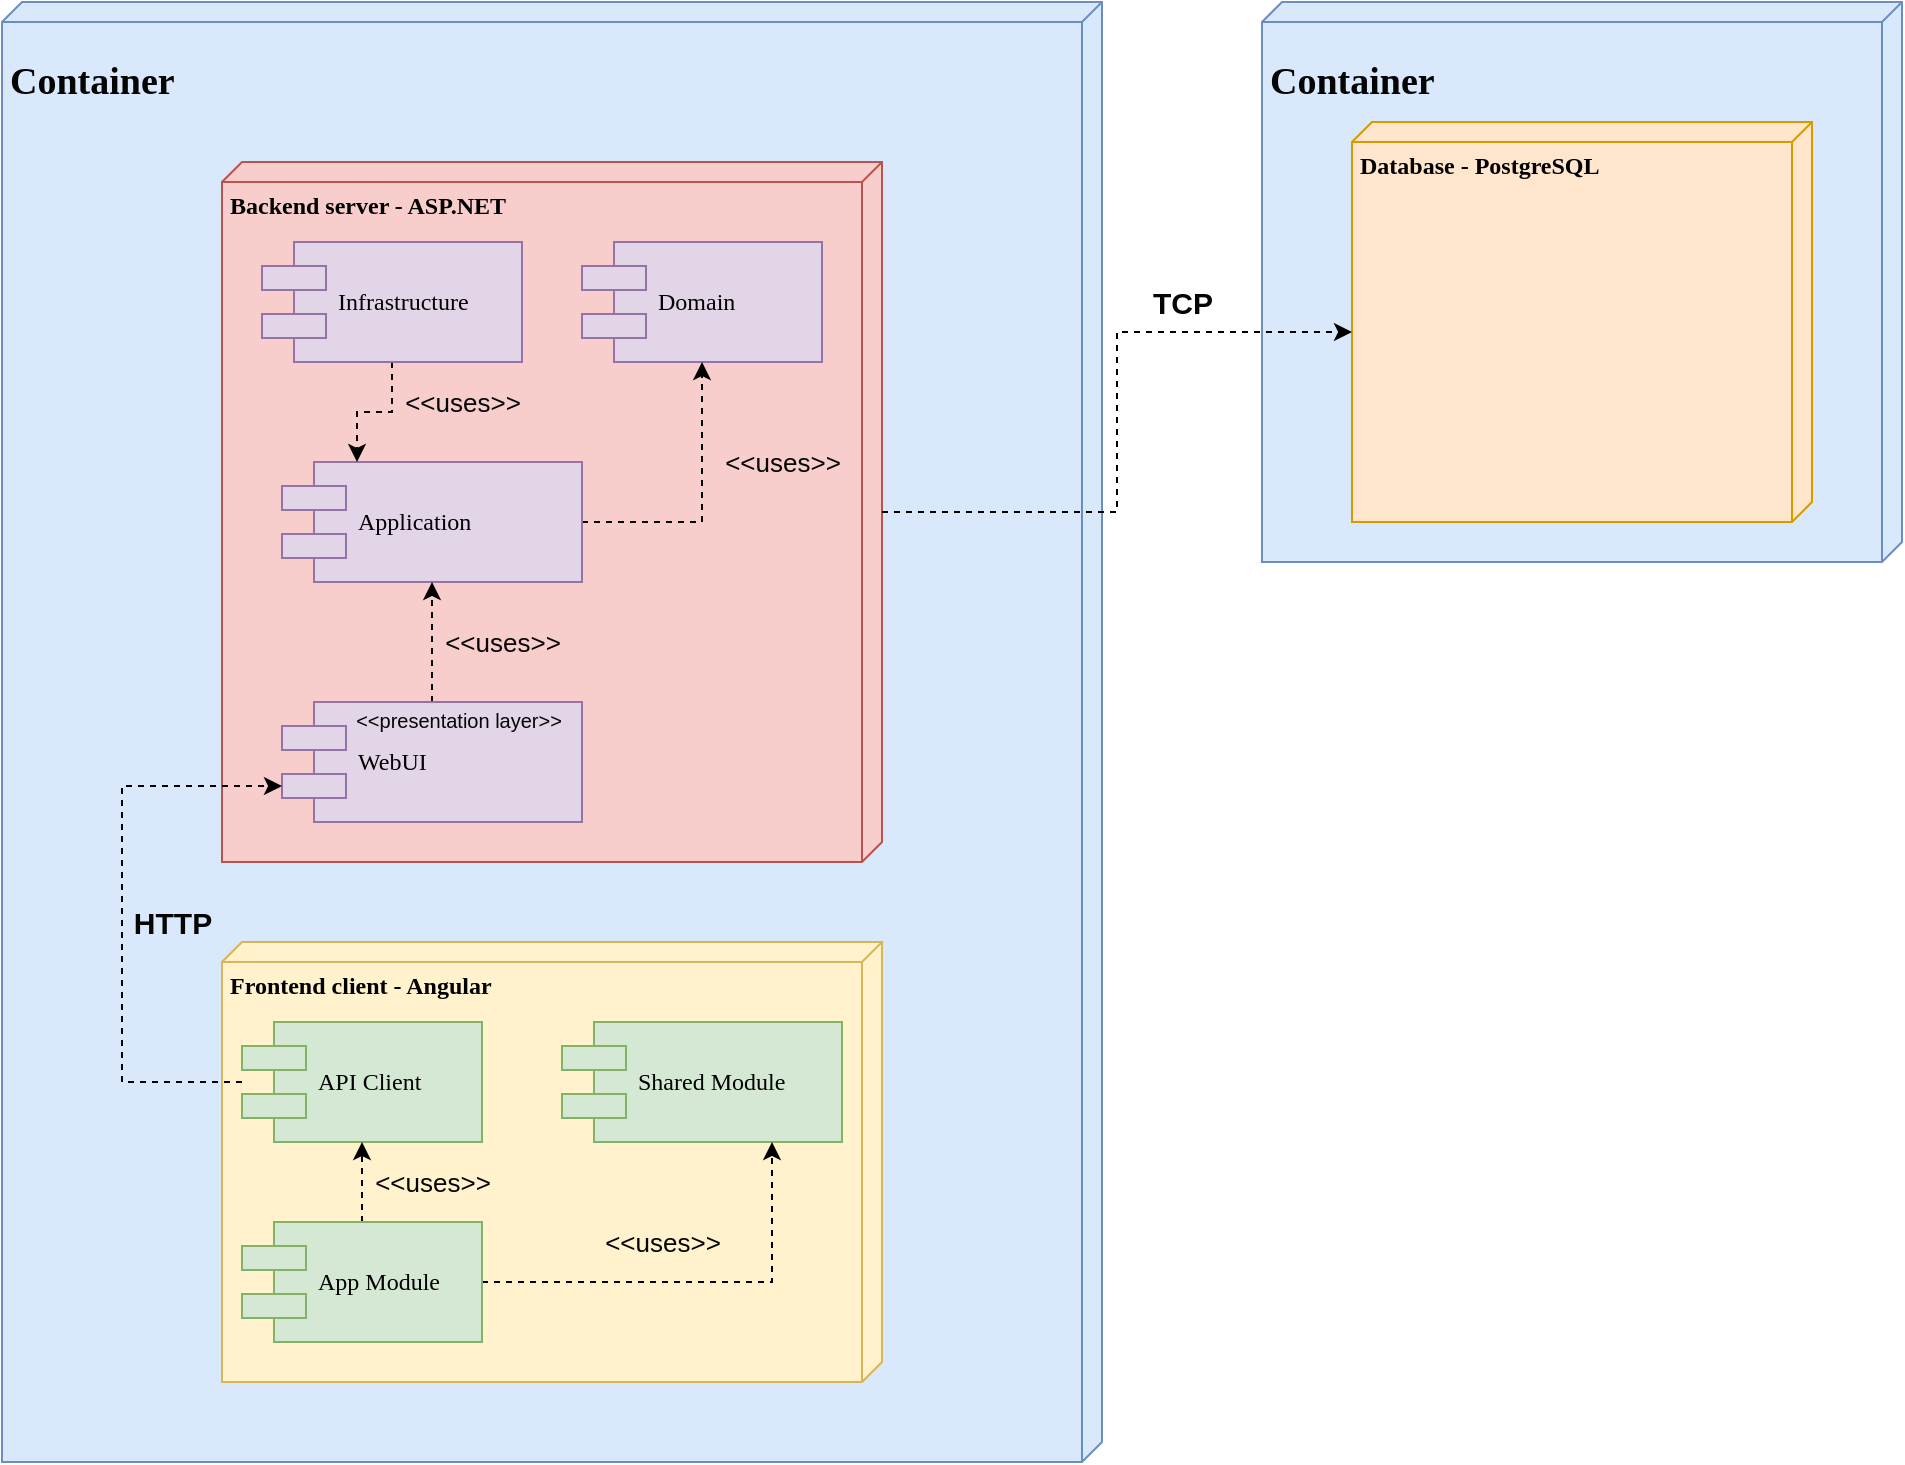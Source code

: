 <mxfile version="16.2.7" type="device"><diagram name="Page-1" id="5f0bae14-7c28-e335-631c-24af17079c00"><mxGraphModel dx="1381" dy="764" grid="1" gridSize="10" guides="1" tooltips="1" connect="1" arrows="1" fold="1" page="1" pageScale="1" pageWidth="1100" pageHeight="850" background="none" math="0" shadow="0"><root><mxCell id="0"/><mxCell id="1" parent="0"/><mxCell id="39150e848f15840c-1" value="&lt;h3&gt;&lt;font color=&quot;#050505&quot; style=&quot;font-size: 19px&quot;&gt;Container&lt;/font&gt;&lt;/h3&gt;" style="verticalAlign=top;align=left;spacingTop=8;spacingLeft=2;spacingRight=12;shape=cube;size=10;direction=south;fontStyle=0;html=1;rounded=0;shadow=0;comic=0;labelBackgroundColor=none;strokeWidth=1;fontFamily=Verdana;fontSize=12;fillColor=#dae8fc;strokeColor=#6c8ebf;labelPosition=center;verticalLabelPosition=middle;" parent="1" vertex="1"><mxGeometry x="80" y="70" width="550" height="730" as="geometry"/></mxCell><mxCell id="W4vTn0pE7cPRiIS_NLfK-3" value="Frontend client - Angular" style="verticalAlign=top;align=left;spacingTop=8;spacingLeft=2;spacingRight=12;shape=cube;size=10;direction=south;fontStyle=1;html=1;rounded=0;shadow=0;comic=0;labelBackgroundColor=none;strokeWidth=1;fontFamily=Verdana;fontSize=12;fillColor=#fff2cc;strokeColor=#d6b656;" vertex="1" parent="1"><mxGeometry x="190" y="540" width="330" height="220" as="geometry"/></mxCell><mxCell id="W4vTn0pE7cPRiIS_NLfK-4" value="API Client" style="shape=component;align=left;spacingLeft=36;rounded=0;shadow=0;comic=0;labelBackgroundColor=none;strokeWidth=1;fontFamily=Verdana;fontSize=12;html=1;fillColor=#d5e8d4;strokeColor=#82b366;" vertex="1" parent="1"><mxGeometry x="200" y="580" width="120" height="60" as="geometry"/></mxCell><mxCell id="W4vTn0pE7cPRiIS_NLfK-12" value="Backend server - ASP.NET" style="verticalAlign=top;align=left;spacingTop=8;spacingLeft=2;spacingRight=12;shape=cube;size=10;direction=south;fontStyle=1;html=1;rounded=0;shadow=0;comic=0;labelBackgroundColor=none;strokeWidth=1;fontFamily=Verdana;fontSize=12;fillColor=#f8cecc;strokeColor=#b85450;" vertex="1" parent="1"><mxGeometry x="190" y="150" width="330" height="350" as="geometry"/></mxCell><mxCell id="39150e848f15840c-5" value="Domain" style="shape=component;align=left;spacingLeft=36;rounded=0;shadow=0;comic=0;labelBackgroundColor=none;strokeWidth=1;fontFamily=Verdana;fontSize=12;html=1;fillColor=#e1d5e7;strokeColor=#9673a6;" parent="1" vertex="1"><mxGeometry x="370" y="190" width="120" height="60" as="geometry"/></mxCell><mxCell id="W4vTn0pE7cPRiIS_NLfK-14" value="&lt;h3&gt;&lt;font color=&quot;#050505&quot; style=&quot;font-size: 19px&quot;&gt;Container&lt;/font&gt;&lt;/h3&gt;" style="verticalAlign=top;align=left;spacingTop=8;spacingLeft=2;spacingRight=12;shape=cube;size=10;direction=south;fontStyle=0;html=1;rounded=0;shadow=0;comic=0;labelBackgroundColor=none;strokeWidth=1;fontFamily=Verdana;fontSize=12;fillColor=#dae8fc;strokeColor=#6c8ebf;labelPosition=center;verticalLabelPosition=middle;" vertex="1" parent="1"><mxGeometry x="710" y="70" width="320" height="280" as="geometry"/></mxCell><mxCell id="W4vTn0pE7cPRiIS_NLfK-13" value="&lt;b&gt;Database - PostgreSQL&lt;/b&gt;" style="verticalAlign=top;align=left;spacingTop=8;spacingLeft=2;spacingRight=12;shape=cube;size=10;direction=south;fontStyle=0;html=1;rounded=0;shadow=0;comic=0;labelBackgroundColor=none;strokeWidth=1;fontFamily=Verdana;fontSize=12;fillColor=#ffe6cc;strokeColor=#d79b00;" vertex="1" parent="1"><mxGeometry x="755" y="130" width="230" height="200" as="geometry"/></mxCell><mxCell id="W4vTn0pE7cPRiIS_NLfK-22" style="edgeStyle=orthogonalEdgeStyle;rounded=0;orthogonalLoop=1;jettySize=auto;html=1;exitX=1;exitY=0.5;exitDx=0;exitDy=0;entryX=0.5;entryY=1;entryDx=0;entryDy=0;dashed=1;fontSize=19;fontColor=#050505;" edge="1" parent="1" source="W4vTn0pE7cPRiIS_NLfK-17" target="39150e848f15840c-5"><mxGeometry relative="1" as="geometry"><Array as="points"><mxPoint x="430" y="330"/></Array></mxGeometry></mxCell><mxCell id="W4vTn0pE7cPRiIS_NLfK-23" value="&amp;lt;&amp;lt;uses&amp;gt;&amp;gt;" style="edgeLabel;html=1;align=center;verticalAlign=middle;resizable=0;points=[];fontSize=13;fontColor=#050505;labelBackgroundColor=#F8CECC;" vertex="1" connectable="0" parent="W4vTn0pE7cPRiIS_NLfK-22"><mxGeometry x="-0.259" y="-1" relative="1" as="geometry"><mxPoint x="48" y="-31" as="offset"/></mxGeometry></mxCell><mxCell id="W4vTn0pE7cPRiIS_NLfK-17" value="Application" style="shape=component;align=left;spacingLeft=36;rounded=0;shadow=0;comic=0;labelBackgroundColor=none;strokeWidth=1;fontFamily=Verdana;fontSize=12;html=1;fillColor=#e1d5e7;strokeColor=#9673a6;" vertex="1" parent="1"><mxGeometry x="220" y="300" width="150" height="60" as="geometry"/></mxCell><mxCell id="W4vTn0pE7cPRiIS_NLfK-21" style="edgeStyle=orthogonalEdgeStyle;rounded=0;orthogonalLoop=1;jettySize=auto;html=1;exitX=0.5;exitY=1;exitDx=0;exitDy=0;entryX=0.25;entryY=0;entryDx=0;entryDy=0;dashed=1;fontSize=19;fontColor=#050505;" edge="1" parent="1" source="W4vTn0pE7cPRiIS_NLfK-18" target="W4vTn0pE7cPRiIS_NLfK-17"><mxGeometry relative="1" as="geometry"/></mxCell><mxCell id="W4vTn0pE7cPRiIS_NLfK-18" value="Infrastructure&lt;br&gt;" style="shape=component;align=left;spacingLeft=36;rounded=0;shadow=0;comic=0;labelBackgroundColor=none;strokeWidth=1;fontFamily=Verdana;fontSize=12;html=1;fillColor=#e1d5e7;strokeColor=#9673a6;" vertex="1" parent="1"><mxGeometry x="210" y="190" width="130" height="60" as="geometry"/></mxCell><mxCell id="W4vTn0pE7cPRiIS_NLfK-20" style="edgeStyle=orthogonalEdgeStyle;rounded=0;orthogonalLoop=1;jettySize=auto;html=1;entryX=0.5;entryY=1;entryDx=0;entryDy=0;fontSize=19;fontColor=#050505;dashed=1;" edge="1" parent="1" source="W4vTn0pE7cPRiIS_NLfK-19" target="W4vTn0pE7cPRiIS_NLfK-17"><mxGeometry relative="1" as="geometry"/></mxCell><mxCell id="W4vTn0pE7cPRiIS_NLfK-19" value="WebUI" style="shape=component;align=left;spacingLeft=36;rounded=0;shadow=0;comic=0;labelBackgroundColor=none;strokeWidth=1;fontFamily=Verdana;fontSize=12;html=1;fillColor=#e1d5e7;strokeColor=#9673a6;" vertex="1" parent="1"><mxGeometry x="220" y="420" width="150" height="60" as="geometry"/></mxCell><mxCell id="W4vTn0pE7cPRiIS_NLfK-24" value="&amp;lt;&amp;lt;uses&amp;gt;&amp;gt;" style="edgeLabel;html=1;align=center;verticalAlign=middle;resizable=0;points=[];fontSize=13;fontColor=#050505;labelBackgroundColor=#F8CECC;" vertex="1" connectable="0" parent="1"><mxGeometry x="310" y="270" as="geometry"/></mxCell><mxCell id="W4vTn0pE7cPRiIS_NLfK-26" value="&amp;lt;&amp;lt;uses&amp;gt;&amp;gt;" style="edgeLabel;html=1;align=center;verticalAlign=middle;resizable=0;points=[];fontSize=13;fontColor=#050505;labelBackgroundColor=#F8CECC;" vertex="1" connectable="0" parent="1"><mxGeometry x="330" y="390" as="geometry"/></mxCell><mxCell id="W4vTn0pE7cPRiIS_NLfK-27" value="&amp;lt;&amp;lt;presentation layer&amp;gt;&amp;gt;" style="edgeLabel;html=1;align=center;verticalAlign=middle;resizable=0;points=[];fontSize=10;fontColor=#050505;labelBackgroundColor=#E1D5E7;" vertex="1" connectable="0" parent="1"><mxGeometry x="340" y="435" as="geometry"><mxPoint x="-32" y="-6" as="offset"/></mxGeometry></mxCell><mxCell id="W4vTn0pE7cPRiIS_NLfK-28" style="edgeStyle=orthogonalEdgeStyle;rounded=0;orthogonalLoop=1;jettySize=auto;html=1;entryX=0;entryY=0;entryDx=105;entryDy=230;entryPerimeter=0;dashed=1;fontSize=10;fontColor=#050505;" edge="1" parent="1" source="W4vTn0pE7cPRiIS_NLfK-12" target="W4vTn0pE7cPRiIS_NLfK-13"><mxGeometry relative="1" as="geometry"/></mxCell><mxCell id="W4vTn0pE7cPRiIS_NLfK-29" value="&lt;font size=&quot;1&quot;&gt;&lt;b style=&quot;font-size: 15px&quot;&gt;TCP&lt;/b&gt;&lt;/font&gt;" style="edgeLabel;html=1;align=center;verticalAlign=middle;resizable=0;points=[];fontSize=12;fontColor=#050505;" vertex="1" connectable="0" parent="W4vTn0pE7cPRiIS_NLfK-28"><mxGeometry x="0.545" y="2" relative="1" as="geometry"><mxPoint x="-11" y="-13" as="offset"/></mxGeometry></mxCell><mxCell id="W4vTn0pE7cPRiIS_NLfK-30" value="Shared Module" style="shape=component;align=left;spacingLeft=36;rounded=0;shadow=0;comic=0;labelBackgroundColor=none;strokeWidth=1;fontFamily=Verdana;fontSize=12;html=1;fillColor=#d5e8d4;strokeColor=#82b366;" vertex="1" parent="1"><mxGeometry x="360" y="580" width="140" height="60" as="geometry"/></mxCell><mxCell id="W4vTn0pE7cPRiIS_NLfK-34" style="edgeStyle=orthogonalEdgeStyle;rounded=0;orthogonalLoop=1;jettySize=auto;html=1;entryX=0.75;entryY=1;entryDx=0;entryDy=0;dashed=1;fontSize=15;fontColor=#050505;" edge="1" parent="1" source="W4vTn0pE7cPRiIS_NLfK-31" target="W4vTn0pE7cPRiIS_NLfK-30"><mxGeometry relative="1" as="geometry"/></mxCell><mxCell id="W4vTn0pE7cPRiIS_NLfK-36" style="edgeStyle=orthogonalEdgeStyle;rounded=0;orthogonalLoop=1;jettySize=auto;html=1;exitX=0.5;exitY=0;exitDx=0;exitDy=0;entryX=0.5;entryY=1;entryDx=0;entryDy=0;dashed=1;fontSize=13;fontColor=#050505;" edge="1" parent="1" source="W4vTn0pE7cPRiIS_NLfK-31" target="W4vTn0pE7cPRiIS_NLfK-4"><mxGeometry relative="1" as="geometry"/></mxCell><mxCell id="W4vTn0pE7cPRiIS_NLfK-31" value="App Module" style="shape=component;align=left;spacingLeft=36;rounded=0;shadow=0;comic=0;labelBackgroundColor=none;strokeWidth=1;fontFamily=Verdana;fontSize=12;html=1;fillColor=#d5e8d4;strokeColor=#82b366;" vertex="1" parent="1"><mxGeometry x="200" y="680" width="120" height="60" as="geometry"/></mxCell><mxCell id="W4vTn0pE7cPRiIS_NLfK-33" value="&lt;b style=&quot;&quot;&gt;HTTP&lt;/b&gt;" style="text;html=1;resizable=0;autosize=1;align=center;verticalAlign=middle;points=[];fillColor=none;strokeColor=none;rounded=0;labelBackgroundColor=#DAE8FC;fontSize=15;fontColor=#050505;" vertex="1" parent="1"><mxGeometry x="140" y="520" width="50" height="20" as="geometry"/></mxCell><mxCell id="W4vTn0pE7cPRiIS_NLfK-35" value="&amp;lt;&amp;lt;uses&amp;gt;&amp;gt;" style="edgeLabel;html=1;align=center;verticalAlign=middle;resizable=0;points=[];fontSize=13;fontColor=#050505;labelBackgroundColor=#FFF2CC;" vertex="1" connectable="0" parent="1"><mxGeometry x="410" y="690" as="geometry"/></mxCell><mxCell id="W4vTn0pE7cPRiIS_NLfK-37" value="&amp;lt;&amp;lt;uses&amp;gt;&amp;gt;" style="edgeLabel;html=1;align=center;verticalAlign=middle;resizable=0;points=[];fontSize=13;fontColor=#050505;labelBackgroundColor=#FFF2CC;" vertex="1" connectable="0" parent="1"><mxGeometry x="295" y="660" as="geometry"/></mxCell><mxCell id="W4vTn0pE7cPRiIS_NLfK-39" style="edgeStyle=orthogonalEdgeStyle;rounded=0;orthogonalLoop=1;jettySize=auto;html=1;entryX=0;entryY=0.7;entryDx=0;entryDy=0;dashed=1;fontSize=13;fontColor=#050505;" edge="1" parent="1" source="W4vTn0pE7cPRiIS_NLfK-4" target="W4vTn0pE7cPRiIS_NLfK-19"><mxGeometry relative="1" as="geometry"><Array as="points"><mxPoint x="140" y="610"/><mxPoint x="140" y="462"/></Array></mxGeometry></mxCell></root></mxGraphModel></diagram></mxfile>